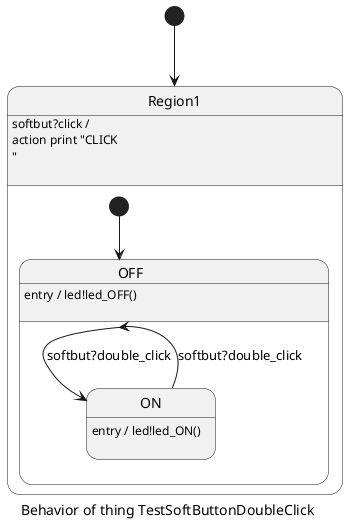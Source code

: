 @startuml
skinparam defaultTextAlignment left
caption Behavior of thing TestSoftButtonDoubleClick
[*] --> Region1
state Region1{
state OFF{
	OFF : entry / led!led_OFF()\n

OFF --> ON : softbut?double_click
}
state ON{
	ON : entry / led!led_ON()\n

ON --> OFF : softbut?double_click
}
[*] --> OFF
	Region1 : softbut?click / \naction print "CLICK\\n"\n
}
@enduml
